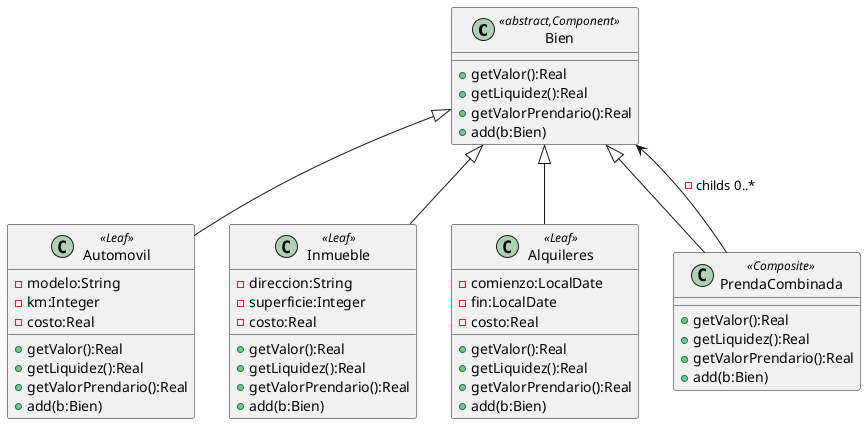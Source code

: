 @startuml
class Bien <<abstract,Component>>{
+getValor():Real
+getLiquidez():Real
+getValorPrendario():Real
+add(b:Bien)
}
class Automovil  <<Leaf>> extends Bien{
-modelo:String
-km:Integer
-costo:Real
+getValor():Real
+getLiquidez():Real
+getValorPrendario():Real
+add(b:Bien)
}
class Inmueble  <<Leaf>> extends Bien{
-direccion:String
-superficie:Integer
-costo:Real
+getValor():Real
+getLiquidez():Real
+getValorPrendario():Real
+add(b:Bien)
}
class Alquileres  <<Leaf>> extends Bien{
-comienzo:LocalDate
-fin:LocalDate
-costo:Real
+getValor():Real
+getLiquidez():Real
+getValorPrendario():Real
+add(b:Bien)
}

class PrendaCombinada <<Composite>> extends Bien{
+getValor():Real
+getLiquidez():Real
+getValorPrendario():Real
+add(b:Bien)
}
PrendaCombinada --> Bien: -childs 0..*

@enduml
